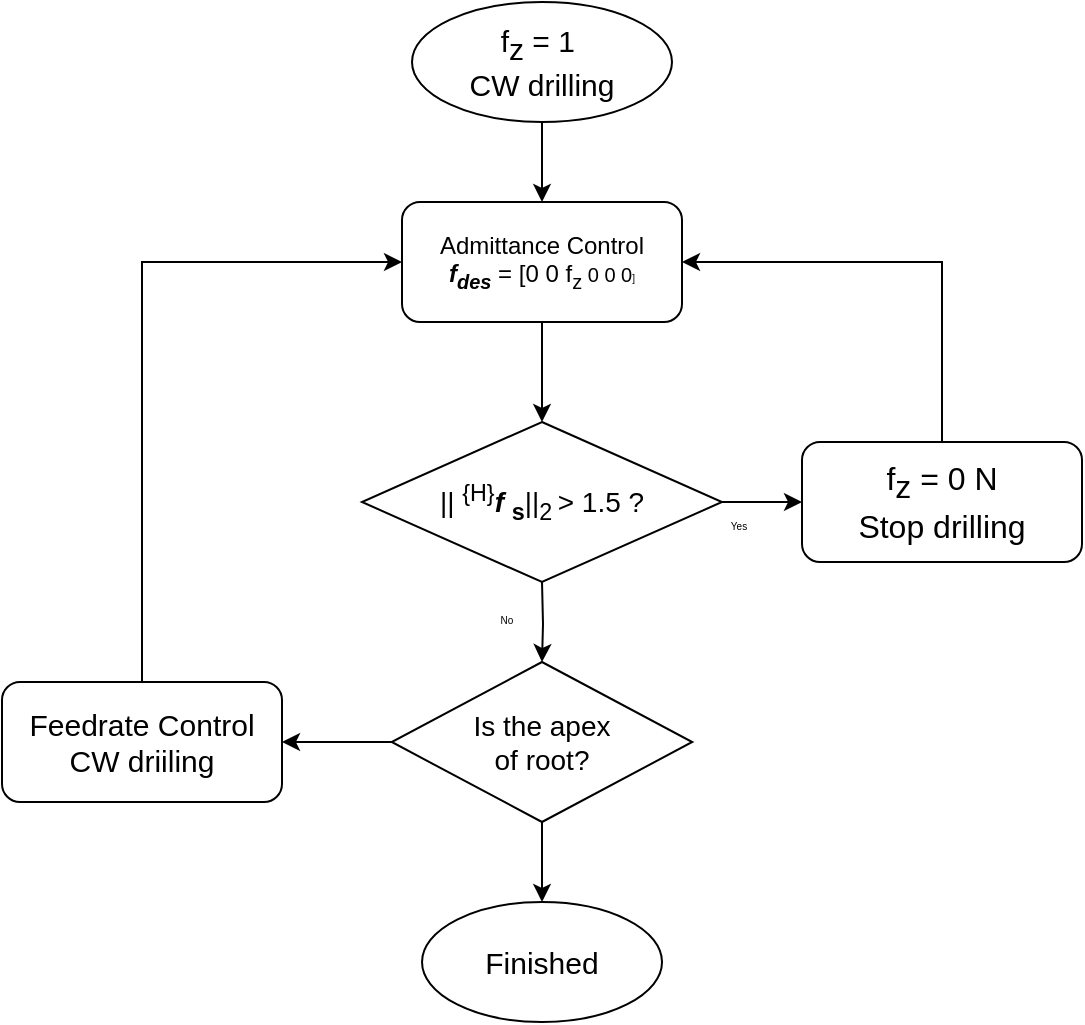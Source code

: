 <mxfile version="14.7.6" type="device"><diagram id="ryrho7vy6mzRA2VOri5Y" name="Page-1"><mxGraphModel dx="1422" dy="706" grid="1" gridSize="10" guides="1" tooltips="1" connect="1" arrows="1" fold="1" page="1" pageScale="1" pageWidth="827" pageHeight="1169" math="0" shadow="0"><root><mxCell id="0"/><mxCell id="1" parent="0"/><mxCell id="sQNZFaU8nOFK-nQQ1xsJ-3" style="edgeStyle=orthogonalEdgeStyle;rounded=0;orthogonalLoop=1;jettySize=auto;html=1;exitX=0.5;exitY=1;exitDx=0;exitDy=0;entryX=0.5;entryY=0;entryDx=0;entryDy=0;" parent="1" source="sQNZFaU8nOFK-nQQ1xsJ-1" target="sQNZFaU8nOFK-nQQ1xsJ-2" edge="1"><mxGeometry relative="1" as="geometry"/></mxCell><mxCell id="sQNZFaU8nOFK-nQQ1xsJ-1" value="&lt;span style=&quot;font-size: 15px&quot;&gt;f&lt;sub style=&quot;font-size: 15px&quot;&gt;z&lt;/sub&gt;&lt;/span&gt;&lt;span style=&quot;font-size: 15px&quot;&gt;&amp;nbsp;= 1&amp;nbsp;&lt;br&gt;CW drilling&lt;br&gt;&lt;/span&gt;" style="ellipse;whiteSpace=wrap;html=1;fontSize=15;" parent="1" vertex="1"><mxGeometry x="335" y="40" width="130" height="60" as="geometry"/></mxCell><mxCell id="sQNZFaU8nOFK-nQQ1xsJ-13" style="edgeStyle=orthogonalEdgeStyle;rounded=0;orthogonalLoop=1;jettySize=auto;html=1;exitX=0.5;exitY=1;exitDx=0;exitDy=0;entryX=0.5;entryY=0;entryDx=0;entryDy=0;" parent="1" source="sQNZFaU8nOFK-nQQ1xsJ-2" edge="1"><mxGeometry relative="1" as="geometry"><mxPoint x="400.005" y="250" as="targetPoint"/></mxGeometry></mxCell><mxCell id="sQNZFaU8nOFK-nQQ1xsJ-2" value="Admittance Control&lt;br&gt;&lt;i&gt;&lt;b&gt;f&lt;sub&gt;des&lt;/sub&gt;&lt;/b&gt;&lt;/i&gt;&amp;nbsp;= [0 0 f&lt;sub&gt;z&lt;/sub&gt;&lt;span style=&quot;font-size: 10px&quot;&gt;&amp;nbsp;0 0 0&lt;/span&gt;&lt;span style=&quot;font-size: 5px&quot;&gt;]&lt;/span&gt;" style="rounded=1;whiteSpace=wrap;html=1;" parent="1" vertex="1"><mxGeometry x="330" y="140" width="140" height="60" as="geometry"/></mxCell><mxCell id="sQNZFaU8nOFK-nQQ1xsJ-22" style="edgeStyle=orthogonalEdgeStyle;rounded=0;orthogonalLoop=1;jettySize=auto;html=1;exitX=0.5;exitY=0;exitDx=0;exitDy=0;entryX=0;entryY=0.5;entryDx=0;entryDy=0;" parent="1" source="sQNZFaU8nOFK-nQQ1xsJ-4" target="sQNZFaU8nOFK-nQQ1xsJ-2" edge="1"><mxGeometry relative="1" as="geometry"/></mxCell><mxCell id="sQNZFaU8nOFK-nQQ1xsJ-4" value="Feedrate Control&lt;br&gt;CW driiling" style="rounded=1;whiteSpace=wrap;html=1;fontSize=15;" parent="1" vertex="1"><mxGeometry x="130" y="380" width="140" height="60" as="geometry"/></mxCell><mxCell id="sQNZFaU8nOFK-nQQ1xsJ-8" style="edgeStyle=orthogonalEdgeStyle;rounded=0;orthogonalLoop=1;jettySize=auto;html=1;exitX=1;exitY=0.5;exitDx=0;exitDy=0;" parent="1" edge="1"><mxGeometry relative="1" as="geometry"><mxPoint x="475.13" y="290" as="sourcePoint"/><mxPoint x="530" y="290" as="targetPoint"/></mxGeometry></mxCell><mxCell id="sQNZFaU8nOFK-nQQ1xsJ-17" style="edgeStyle=orthogonalEdgeStyle;rounded=0;orthogonalLoop=1;jettySize=auto;html=1;exitX=0.5;exitY=1;exitDx=0;exitDy=0;entryX=0.5;entryY=0;entryDx=0;entryDy=0;" parent="1" target="sQNZFaU8nOFK-nQQ1xsJ-15" edge="1"><mxGeometry relative="1" as="geometry"><mxPoint x="400.005" y="330" as="sourcePoint"/></mxGeometry></mxCell><mxCell id="sQNZFaU8nOFK-nQQ1xsJ-10" value="Yes" style="text;html=1;align=center;verticalAlign=middle;resizable=0;points=[];autosize=1;strokeColor=none;fontSize=5;" parent="1" vertex="1"><mxGeometry x="478" y="296" width="40" height="10" as="geometry"/></mxCell><mxCell id="sQNZFaU8nOFK-nQQ1xsJ-11" value="No" style="text;html=1;align=center;verticalAlign=middle;resizable=0;points=[];autosize=1;strokeColor=none;fontSize=5;" parent="1" vertex="1"><mxGeometry x="367" y="343" width="30" height="10" as="geometry"/></mxCell><mxCell id="sQNZFaU8nOFK-nQQ1xsJ-18" style="edgeStyle=orthogonalEdgeStyle;rounded=0;orthogonalLoop=1;jettySize=auto;html=1;exitX=0.5;exitY=1;exitDx=0;exitDy=0;" parent="1" source="sQNZFaU8nOFK-nQQ1xsJ-15" target="sQNZFaU8nOFK-nQQ1xsJ-16" edge="1"><mxGeometry relative="1" as="geometry"/></mxCell><mxCell id="sQNZFaU8nOFK-nQQ1xsJ-19" style="edgeStyle=orthogonalEdgeStyle;rounded=0;orthogonalLoop=1;jettySize=auto;html=1;exitX=0;exitY=0.5;exitDx=0;exitDy=0;entryX=1;entryY=0.5;entryDx=0;entryDy=0;" parent="1" source="sQNZFaU8nOFK-nQQ1xsJ-15" target="sQNZFaU8nOFK-nQQ1xsJ-4" edge="1"><mxGeometry relative="1" as="geometry"><mxPoint x="280" y="410.333" as="targetPoint"/></mxGeometry></mxCell><mxCell id="sQNZFaU8nOFK-nQQ1xsJ-15" value="&lt;span style=&quot;font-size: 14px&quot;&gt;Is the apex &lt;br&gt;of root?&lt;/span&gt;" style="rhombus;whiteSpace=wrap;html=1;" parent="1" vertex="1"><mxGeometry x="324.87" y="370" width="150.25" height="80" as="geometry"/></mxCell><mxCell id="sQNZFaU8nOFK-nQQ1xsJ-16" value="&lt;span style=&quot;font-size: 15px;&quot;&gt;Finished&lt;/span&gt;" style="ellipse;whiteSpace=wrap;html=1;fontSize=15;" parent="1" vertex="1"><mxGeometry x="340.01" y="490" width="120" height="60" as="geometry"/></mxCell><mxCell id="uBP-OW-Wnr3VD_d4FEBw-3" style="edgeStyle=orthogonalEdgeStyle;rounded=0;orthogonalLoop=1;jettySize=auto;html=1;exitX=0.5;exitY=0;exitDx=0;exitDy=0;entryX=1;entryY=0.5;entryDx=0;entryDy=0;" edge="1" parent="1" source="uBP-OW-Wnr3VD_d4FEBw-2" target="sQNZFaU8nOFK-nQQ1xsJ-2"><mxGeometry relative="1" as="geometry"/></mxCell><mxCell id="uBP-OW-Wnr3VD_d4FEBw-2" value="&lt;span style=&quot;font-size: 16px;&quot;&gt;f&lt;sub style=&quot;font-size: 16px;&quot;&gt;z&lt;/sub&gt;&lt;/span&gt;&lt;span style=&quot;font-size: 16px;&quot;&gt;&amp;nbsp;= 0 N&lt;br style=&quot;font-size: 16px;&quot;&gt;Stop drilling&lt;br style=&quot;font-size: 16px;&quot;&gt;&lt;/span&gt;" style="rounded=1;whiteSpace=wrap;html=1;fontSize=16;" vertex="1" parent="1"><mxGeometry x="530" y="260" width="140" height="60" as="geometry"/></mxCell><mxCell id="uBP-OW-Wnr3VD_d4FEBw-4" value="&lt;font style=&quot;font-size: 14px&quot;&gt;|| &lt;sup&gt;{H}&lt;/sup&gt;&lt;b&gt;&lt;i&gt;f&lt;/i&gt;&lt;/b&gt;&lt;/font&gt;&lt;font&gt;&lt;b style=&quot;font-size: 14px&quot;&gt;&amp;nbsp;&lt;sub&gt;s&lt;/sub&gt;&lt;/b&gt;&lt;span style=&quot;font-size: 14px&quot;&gt;||&lt;sub&gt;2&lt;/sub&gt;&lt;/span&gt;&lt;span style=&quot;font-size: 11.667px&quot;&gt;&lt;sub&gt;&amp;nbsp;&lt;/sub&gt;&lt;/span&gt;&lt;span style=&quot;font-size: 14px&quot;&gt;&amp;gt; 1.5 ?&lt;/span&gt;&lt;/font&gt;" style="rhombus;whiteSpace=wrap;html=1;" vertex="1" parent="1"><mxGeometry x="309.99" y="250" width="180" height="80" as="geometry"/></mxCell></root></mxGraphModel></diagram></mxfile>